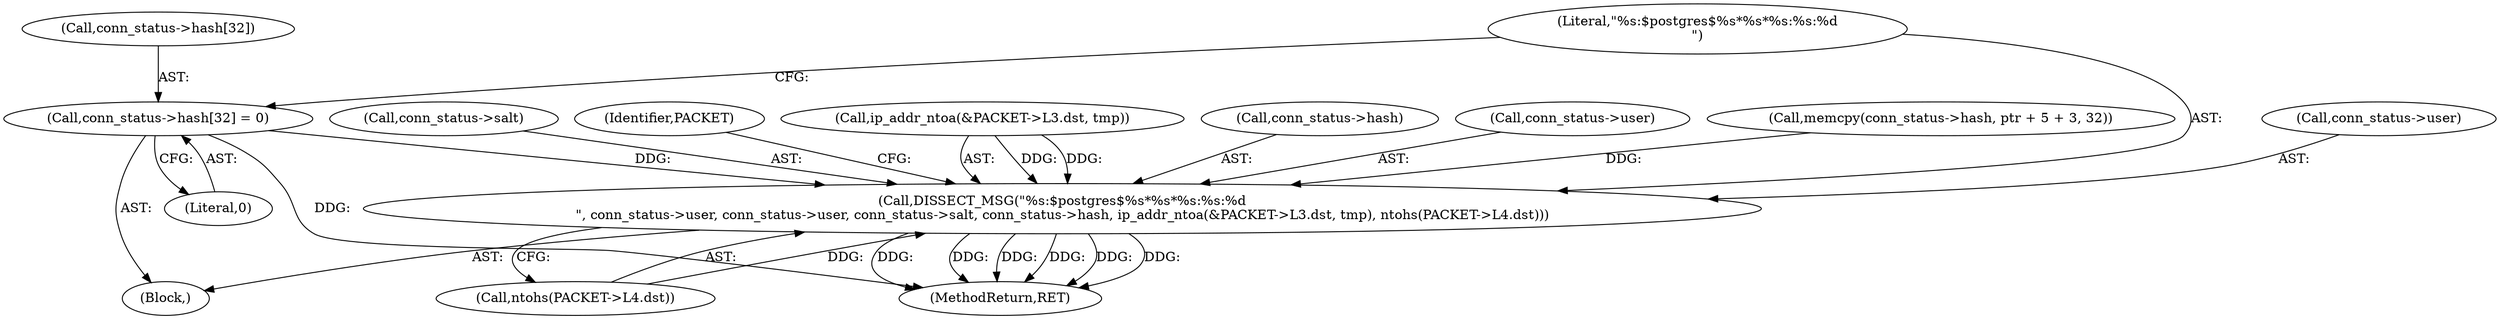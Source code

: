 digraph "0_ettercap_e3abe7d7585ecc420a7cab73313216613aadad5a@array" {
"1000334" [label="(Call,conn_status->hash[32] = 0)"];
"1000341" [label="(Call,DISSECT_MSG(\"%s:$postgres$%s*%s*%s:%s:%d\n\", conn_status->user, conn_status->user, conn_status->salt, conn_status->hash, ip_addr_ntoa(&PACKET->L3.dst, tmp), ntohs(PACKET->L4.dst)))"];
"1000343" [label="(Call,conn_status->user)"];
"1000342" [label="(Literal,\"%s:$postgres$%s*%s*%s:%s:%d\n\")"];
"1000296" [label="(Block,)"];
"1000340" [label="(Literal,0)"];
"1000349" [label="(Call,conn_status->salt)"];
"1000363" [label="(Call,ntohs(PACKET->L4.dst))"];
"1000370" [label="(Identifier,PACKET)"];
"1000334" [label="(Call,conn_status->hash[32] = 0)"];
"1000355" [label="(Call,ip_addr_ntoa(&PACKET->L3.dst, tmp))"];
"1000335" [label="(Call,conn_status->hash[32])"];
"1000592" [label="(MethodReturn,RET)"];
"1000352" [label="(Call,conn_status->hash)"];
"1000346" [label="(Call,conn_status->user)"];
"1000324" [label="(Call,memcpy(conn_status->hash, ptr + 5 + 3, 32))"];
"1000341" [label="(Call,DISSECT_MSG(\"%s:$postgres$%s*%s*%s:%s:%d\n\", conn_status->user, conn_status->user, conn_status->salt, conn_status->hash, ip_addr_ntoa(&PACKET->L3.dst, tmp), ntohs(PACKET->L4.dst)))"];
"1000334" -> "1000296"  [label="AST: "];
"1000334" -> "1000340"  [label="CFG: "];
"1000335" -> "1000334"  [label="AST: "];
"1000340" -> "1000334"  [label="AST: "];
"1000342" -> "1000334"  [label="CFG: "];
"1000334" -> "1000592"  [label="DDG: "];
"1000334" -> "1000341"  [label="DDG: "];
"1000341" -> "1000296"  [label="AST: "];
"1000341" -> "1000363"  [label="CFG: "];
"1000342" -> "1000341"  [label="AST: "];
"1000343" -> "1000341"  [label="AST: "];
"1000346" -> "1000341"  [label="AST: "];
"1000349" -> "1000341"  [label="AST: "];
"1000352" -> "1000341"  [label="AST: "];
"1000355" -> "1000341"  [label="AST: "];
"1000363" -> "1000341"  [label="AST: "];
"1000370" -> "1000341"  [label="CFG: "];
"1000341" -> "1000592"  [label="DDG: "];
"1000341" -> "1000592"  [label="DDG: "];
"1000341" -> "1000592"  [label="DDG: "];
"1000341" -> "1000592"  [label="DDG: "];
"1000341" -> "1000592"  [label="DDG: "];
"1000341" -> "1000592"  [label="DDG: "];
"1000324" -> "1000341"  [label="DDG: "];
"1000355" -> "1000341"  [label="DDG: "];
"1000355" -> "1000341"  [label="DDG: "];
"1000363" -> "1000341"  [label="DDG: "];
}
